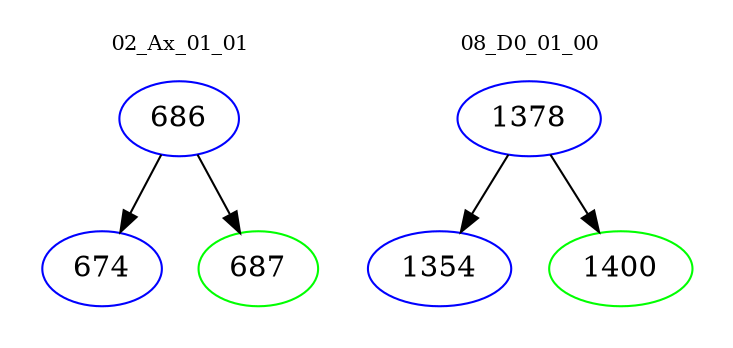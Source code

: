 digraph{
subgraph cluster_0 {
color = white
label = "02_Ax_01_01";
fontsize=10;
T0_686 [label="686", color="blue"]
T0_686 -> T0_674 [color="black"]
T0_674 [label="674", color="blue"]
T0_686 -> T0_687 [color="black"]
T0_687 [label="687", color="green"]
}
subgraph cluster_1 {
color = white
label = "08_D0_01_00";
fontsize=10;
T1_1378 [label="1378", color="blue"]
T1_1378 -> T1_1354 [color="black"]
T1_1354 [label="1354", color="blue"]
T1_1378 -> T1_1400 [color="black"]
T1_1400 [label="1400", color="green"]
}
}
